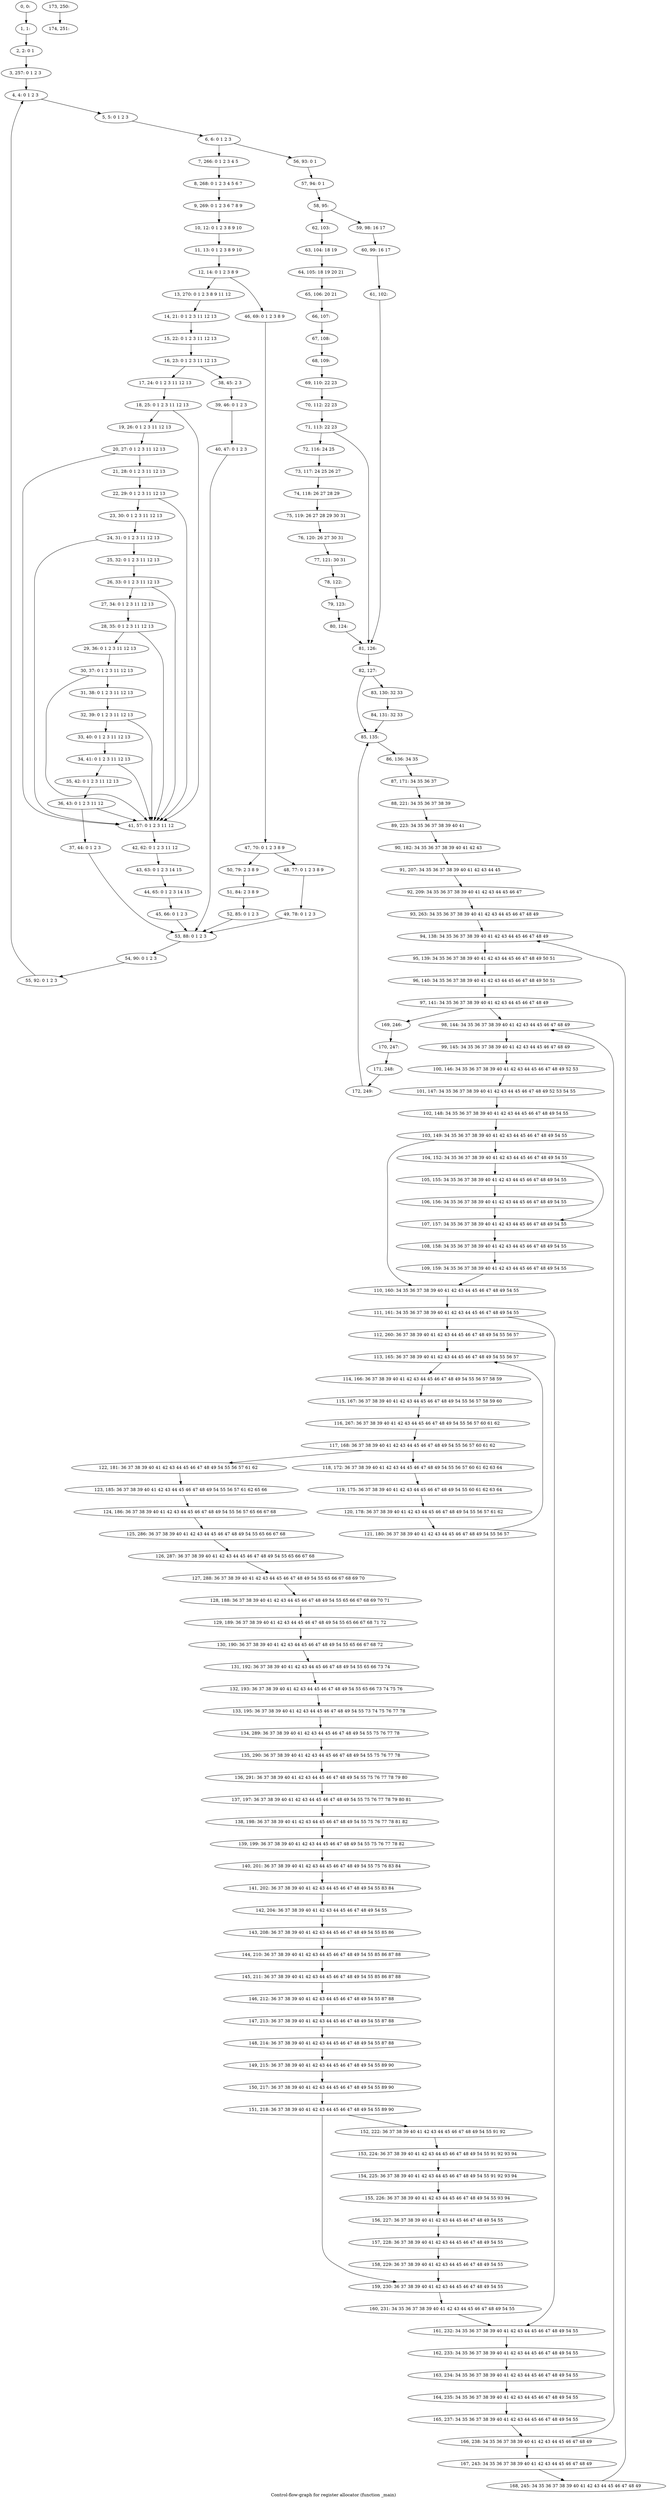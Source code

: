 digraph G {
graph [label="Control-flow-graph for register allocator (function _main)"]
0[label="0, 0: "];
1[label="1, 1: "];
2[label="2, 2: 0 1 "];
3[label="3, 257: 0 1 2 3 "];
4[label="4, 4: 0 1 2 3 "];
5[label="5, 5: 0 1 2 3 "];
6[label="6, 6: 0 1 2 3 "];
7[label="7, 266: 0 1 2 3 4 5 "];
8[label="8, 268: 0 1 2 3 4 5 6 7 "];
9[label="9, 269: 0 1 2 3 6 7 8 9 "];
10[label="10, 12: 0 1 2 3 8 9 10 "];
11[label="11, 13: 0 1 2 3 8 9 10 "];
12[label="12, 14: 0 1 2 3 8 9 "];
13[label="13, 270: 0 1 2 3 8 9 11 12 "];
14[label="14, 21: 0 1 2 3 11 12 13 "];
15[label="15, 22: 0 1 2 3 11 12 13 "];
16[label="16, 23: 0 1 2 3 11 12 13 "];
17[label="17, 24: 0 1 2 3 11 12 13 "];
18[label="18, 25: 0 1 2 3 11 12 13 "];
19[label="19, 26: 0 1 2 3 11 12 13 "];
20[label="20, 27: 0 1 2 3 11 12 13 "];
21[label="21, 28: 0 1 2 3 11 12 13 "];
22[label="22, 29: 0 1 2 3 11 12 13 "];
23[label="23, 30: 0 1 2 3 11 12 13 "];
24[label="24, 31: 0 1 2 3 11 12 13 "];
25[label="25, 32: 0 1 2 3 11 12 13 "];
26[label="26, 33: 0 1 2 3 11 12 13 "];
27[label="27, 34: 0 1 2 3 11 12 13 "];
28[label="28, 35: 0 1 2 3 11 12 13 "];
29[label="29, 36: 0 1 2 3 11 12 13 "];
30[label="30, 37: 0 1 2 3 11 12 13 "];
31[label="31, 38: 0 1 2 3 11 12 13 "];
32[label="32, 39: 0 1 2 3 11 12 13 "];
33[label="33, 40: 0 1 2 3 11 12 13 "];
34[label="34, 41: 0 1 2 3 11 12 13 "];
35[label="35, 42: 0 1 2 3 11 12 13 "];
36[label="36, 43: 0 1 2 3 11 12 "];
37[label="37, 44: 0 1 2 3 "];
38[label="38, 45: 2 3 "];
39[label="39, 46: 0 1 2 3 "];
40[label="40, 47: 0 1 2 3 "];
41[label="41, 57: 0 1 2 3 11 12 "];
42[label="42, 62: 0 1 2 3 11 12 "];
43[label="43, 63: 0 1 2 3 14 15 "];
44[label="44, 65: 0 1 2 3 14 15 "];
45[label="45, 66: 0 1 2 3 "];
46[label="46, 69: 0 1 2 3 8 9 "];
47[label="47, 70: 0 1 2 3 8 9 "];
48[label="48, 77: 0 1 2 3 8 9 "];
49[label="49, 78: 0 1 2 3 "];
50[label="50, 79: 2 3 8 9 "];
51[label="51, 84: 2 3 8 9 "];
52[label="52, 85: 0 1 2 3 "];
53[label="53, 88: 0 1 2 3 "];
54[label="54, 90: 0 1 2 3 "];
55[label="55, 92: 0 1 2 3 "];
56[label="56, 93: 0 1 "];
57[label="57, 94: 0 1 "];
58[label="58, 95: "];
59[label="59, 98: 16 17 "];
60[label="60, 99: 16 17 "];
61[label="61, 102: "];
62[label="62, 103: "];
63[label="63, 104: 18 19 "];
64[label="64, 105: 18 19 20 21 "];
65[label="65, 106: 20 21 "];
66[label="66, 107: "];
67[label="67, 108: "];
68[label="68, 109: "];
69[label="69, 110: 22 23 "];
70[label="70, 112: 22 23 "];
71[label="71, 113: 22 23 "];
72[label="72, 116: 24 25 "];
73[label="73, 117: 24 25 26 27 "];
74[label="74, 118: 26 27 28 29 "];
75[label="75, 119: 26 27 28 29 30 31 "];
76[label="76, 120: 26 27 30 31 "];
77[label="77, 121: 30 31 "];
78[label="78, 122: "];
79[label="79, 123: "];
80[label="80, 124: "];
81[label="81, 126: "];
82[label="82, 127: "];
83[label="83, 130: 32 33 "];
84[label="84, 131: 32 33 "];
85[label="85, 135: "];
86[label="86, 136: 34 35 "];
87[label="87, 171: 34 35 36 37 "];
88[label="88, 221: 34 35 36 37 38 39 "];
89[label="89, 223: 34 35 36 37 38 39 40 41 "];
90[label="90, 182: 34 35 36 37 38 39 40 41 42 43 "];
91[label="91, 207: 34 35 36 37 38 39 40 41 42 43 44 45 "];
92[label="92, 209: 34 35 36 37 38 39 40 41 42 43 44 45 46 47 "];
93[label="93, 263: 34 35 36 37 38 39 40 41 42 43 44 45 46 47 48 49 "];
94[label="94, 138: 34 35 36 37 38 39 40 41 42 43 44 45 46 47 48 49 "];
95[label="95, 139: 34 35 36 37 38 39 40 41 42 43 44 45 46 47 48 49 50 51 "];
96[label="96, 140: 34 35 36 37 38 39 40 41 42 43 44 45 46 47 48 49 50 51 "];
97[label="97, 141: 34 35 36 37 38 39 40 41 42 43 44 45 46 47 48 49 "];
98[label="98, 144: 34 35 36 37 38 39 40 41 42 43 44 45 46 47 48 49 "];
99[label="99, 145: 34 35 36 37 38 39 40 41 42 43 44 45 46 47 48 49 "];
100[label="100, 146: 34 35 36 37 38 39 40 41 42 43 44 45 46 47 48 49 52 53 "];
101[label="101, 147: 34 35 36 37 38 39 40 41 42 43 44 45 46 47 48 49 52 53 54 55 "];
102[label="102, 148: 34 35 36 37 38 39 40 41 42 43 44 45 46 47 48 49 54 55 "];
103[label="103, 149: 34 35 36 37 38 39 40 41 42 43 44 45 46 47 48 49 54 55 "];
104[label="104, 152: 34 35 36 37 38 39 40 41 42 43 44 45 46 47 48 49 54 55 "];
105[label="105, 155: 34 35 36 37 38 39 40 41 42 43 44 45 46 47 48 49 54 55 "];
106[label="106, 156: 34 35 36 37 38 39 40 41 42 43 44 45 46 47 48 49 54 55 "];
107[label="107, 157: 34 35 36 37 38 39 40 41 42 43 44 45 46 47 48 49 54 55 "];
108[label="108, 158: 34 35 36 37 38 39 40 41 42 43 44 45 46 47 48 49 54 55 "];
109[label="109, 159: 34 35 36 37 38 39 40 41 42 43 44 45 46 47 48 49 54 55 "];
110[label="110, 160: 34 35 36 37 38 39 40 41 42 43 44 45 46 47 48 49 54 55 "];
111[label="111, 161: 34 35 36 37 38 39 40 41 42 43 44 45 46 47 48 49 54 55 "];
112[label="112, 260: 36 37 38 39 40 41 42 43 44 45 46 47 48 49 54 55 56 57 "];
113[label="113, 165: 36 37 38 39 40 41 42 43 44 45 46 47 48 49 54 55 56 57 "];
114[label="114, 166: 36 37 38 39 40 41 42 43 44 45 46 47 48 49 54 55 56 57 58 59 "];
115[label="115, 167: 36 37 38 39 40 41 42 43 44 45 46 47 48 49 54 55 56 57 58 59 60 "];
116[label="116, 267: 36 37 38 39 40 41 42 43 44 45 46 47 48 49 54 55 56 57 60 61 62 "];
117[label="117, 168: 36 37 38 39 40 41 42 43 44 45 46 47 48 49 54 55 56 57 60 61 62 "];
118[label="118, 172: 36 37 38 39 40 41 42 43 44 45 46 47 48 49 54 55 56 57 60 61 62 63 64 "];
119[label="119, 175: 36 37 38 39 40 41 42 43 44 45 46 47 48 49 54 55 60 61 62 63 64 "];
120[label="120, 178: 36 37 38 39 40 41 42 43 44 45 46 47 48 49 54 55 56 57 61 62 "];
121[label="121, 180: 36 37 38 39 40 41 42 43 44 45 46 47 48 49 54 55 56 57 "];
122[label="122, 181: 36 37 38 39 40 41 42 43 44 45 46 47 48 49 54 55 56 57 61 62 "];
123[label="123, 185: 36 37 38 39 40 41 42 43 44 45 46 47 48 49 54 55 56 57 61 62 65 66 "];
124[label="124, 186: 36 37 38 39 40 41 42 43 44 45 46 47 48 49 54 55 56 57 65 66 67 68 "];
125[label="125, 286: 36 37 38 39 40 41 42 43 44 45 46 47 48 49 54 55 65 66 67 68 "];
126[label="126, 287: 36 37 38 39 40 41 42 43 44 45 46 47 48 49 54 55 65 66 67 68 "];
127[label="127, 288: 36 37 38 39 40 41 42 43 44 45 46 47 48 49 54 55 65 66 67 68 69 70 "];
128[label="128, 188: 36 37 38 39 40 41 42 43 44 45 46 47 48 49 54 55 65 66 67 68 69 70 71 "];
129[label="129, 189: 36 37 38 39 40 41 42 43 44 45 46 47 48 49 54 55 65 66 67 68 71 72 "];
130[label="130, 190: 36 37 38 39 40 41 42 43 44 45 46 47 48 49 54 55 65 66 67 68 72 "];
131[label="131, 192: 36 37 38 39 40 41 42 43 44 45 46 47 48 49 54 55 65 66 73 74 "];
132[label="132, 193: 36 37 38 39 40 41 42 43 44 45 46 47 48 49 54 55 65 66 73 74 75 76 "];
133[label="133, 195: 36 37 38 39 40 41 42 43 44 45 46 47 48 49 54 55 73 74 75 76 77 78 "];
134[label="134, 289: 36 37 38 39 40 41 42 43 44 45 46 47 48 49 54 55 75 76 77 78 "];
135[label="135, 290: 36 37 38 39 40 41 42 43 44 45 46 47 48 49 54 55 75 76 77 78 "];
136[label="136, 291: 36 37 38 39 40 41 42 43 44 45 46 47 48 49 54 55 75 76 77 78 79 80 "];
137[label="137, 197: 36 37 38 39 40 41 42 43 44 45 46 47 48 49 54 55 75 76 77 78 79 80 81 "];
138[label="138, 198: 36 37 38 39 40 41 42 43 44 45 46 47 48 49 54 55 75 76 77 78 81 82 "];
139[label="139, 199: 36 37 38 39 40 41 42 43 44 45 46 47 48 49 54 55 75 76 77 78 82 "];
140[label="140, 201: 36 37 38 39 40 41 42 43 44 45 46 47 48 49 54 55 75 76 83 84 "];
141[label="141, 202: 36 37 38 39 40 41 42 43 44 45 46 47 48 49 54 55 83 84 "];
142[label="142, 204: 36 37 38 39 40 41 42 43 44 45 46 47 48 49 54 55 "];
143[label="143, 208: 36 37 38 39 40 41 42 43 44 45 46 47 48 49 54 55 85 86 "];
144[label="144, 210: 36 37 38 39 40 41 42 43 44 45 46 47 48 49 54 55 85 86 87 88 "];
145[label="145, 211: 36 37 38 39 40 41 42 43 44 45 46 47 48 49 54 55 85 86 87 88 "];
146[label="146, 212: 36 37 38 39 40 41 42 43 44 45 46 47 48 49 54 55 87 88 "];
147[label="147, 213: 36 37 38 39 40 41 42 43 44 45 46 47 48 49 54 55 87 88 "];
148[label="148, 214: 36 37 38 39 40 41 42 43 44 45 46 47 48 49 54 55 87 88 "];
149[label="149, 215: 36 37 38 39 40 41 42 43 44 45 46 47 48 49 54 55 89 90 "];
150[label="150, 217: 36 37 38 39 40 41 42 43 44 45 46 47 48 49 54 55 89 90 "];
151[label="151, 218: 36 37 38 39 40 41 42 43 44 45 46 47 48 49 54 55 89 90 "];
152[label="152, 222: 36 37 38 39 40 41 42 43 44 45 46 47 48 49 54 55 91 92 "];
153[label="153, 224: 36 37 38 39 40 41 42 43 44 45 46 47 48 49 54 55 91 92 93 94 "];
154[label="154, 225: 36 37 38 39 40 41 42 43 44 45 46 47 48 49 54 55 91 92 93 94 "];
155[label="155, 226: 36 37 38 39 40 41 42 43 44 45 46 47 48 49 54 55 93 94 "];
156[label="156, 227: 36 37 38 39 40 41 42 43 44 45 46 47 48 49 54 55 "];
157[label="157, 228: 36 37 38 39 40 41 42 43 44 45 46 47 48 49 54 55 "];
158[label="158, 229: 36 37 38 39 40 41 42 43 44 45 46 47 48 49 54 55 "];
159[label="159, 230: 36 37 38 39 40 41 42 43 44 45 46 47 48 49 54 55 "];
160[label="160, 231: 34 35 36 37 38 39 40 41 42 43 44 45 46 47 48 49 54 55 "];
161[label="161, 232: 34 35 36 37 38 39 40 41 42 43 44 45 46 47 48 49 54 55 "];
162[label="162, 233: 34 35 36 37 38 39 40 41 42 43 44 45 46 47 48 49 54 55 "];
163[label="163, 234: 34 35 36 37 38 39 40 41 42 43 44 45 46 47 48 49 54 55 "];
164[label="164, 235: 34 35 36 37 38 39 40 41 42 43 44 45 46 47 48 49 54 55 "];
165[label="165, 237: 34 35 36 37 38 39 40 41 42 43 44 45 46 47 48 49 54 55 "];
166[label="166, 238: 34 35 36 37 38 39 40 41 42 43 44 45 46 47 48 49 "];
167[label="167, 243: 34 35 36 37 38 39 40 41 42 43 44 45 46 47 48 49 "];
168[label="168, 245: 34 35 36 37 38 39 40 41 42 43 44 45 46 47 48 49 "];
169[label="169, 246: "];
170[label="170, 247: "];
171[label="171, 248: "];
172[label="172, 249: "];
173[label="173, 250: "];
174[label="174, 251: "];
0->1 ;
1->2 ;
2->3 ;
3->4 ;
4->5 ;
5->6 ;
6->7 ;
6->56 ;
7->8 ;
8->9 ;
9->10 ;
10->11 ;
11->12 ;
12->13 ;
12->46 ;
13->14 ;
14->15 ;
15->16 ;
16->17 ;
16->38 ;
17->18 ;
18->19 ;
18->41 ;
19->20 ;
20->21 ;
20->41 ;
21->22 ;
22->23 ;
22->41 ;
23->24 ;
24->25 ;
24->41 ;
25->26 ;
26->27 ;
26->41 ;
27->28 ;
28->29 ;
28->41 ;
29->30 ;
30->31 ;
30->41 ;
31->32 ;
32->33 ;
32->41 ;
33->34 ;
34->35 ;
34->41 ;
35->36 ;
36->37 ;
36->41 ;
37->53 ;
38->39 ;
39->40 ;
40->53 ;
41->42 ;
42->43 ;
43->44 ;
44->45 ;
45->53 ;
46->47 ;
47->48 ;
47->50 ;
48->49 ;
49->53 ;
50->51 ;
51->52 ;
52->53 ;
53->54 ;
54->55 ;
55->4 ;
56->57 ;
57->58 ;
58->59 ;
58->62 ;
59->60 ;
60->61 ;
61->81 ;
62->63 ;
63->64 ;
64->65 ;
65->66 ;
66->67 ;
67->68 ;
68->69 ;
69->70 ;
70->71 ;
71->72 ;
71->81 ;
72->73 ;
73->74 ;
74->75 ;
75->76 ;
76->77 ;
77->78 ;
78->79 ;
79->80 ;
80->81 ;
81->82 ;
82->83 ;
82->85 ;
83->84 ;
84->85 ;
85->86 ;
86->87 ;
87->88 ;
88->89 ;
89->90 ;
90->91 ;
91->92 ;
92->93 ;
93->94 ;
94->95 ;
95->96 ;
96->97 ;
97->98 ;
97->169 ;
98->99 ;
99->100 ;
100->101 ;
101->102 ;
102->103 ;
103->104 ;
103->110 ;
104->105 ;
104->107 ;
105->106 ;
106->107 ;
107->108 ;
108->109 ;
109->110 ;
110->111 ;
111->112 ;
111->161 ;
112->113 ;
113->114 ;
114->115 ;
115->116 ;
116->117 ;
117->118 ;
117->122 ;
118->119 ;
119->120 ;
120->121 ;
121->113 ;
122->123 ;
123->124 ;
124->125 ;
125->126 ;
126->127 ;
127->128 ;
128->129 ;
129->130 ;
130->131 ;
131->132 ;
132->133 ;
133->134 ;
134->135 ;
135->136 ;
136->137 ;
137->138 ;
138->139 ;
139->140 ;
140->141 ;
141->142 ;
142->143 ;
143->144 ;
144->145 ;
145->146 ;
146->147 ;
147->148 ;
148->149 ;
149->150 ;
150->151 ;
151->152 ;
151->159 ;
152->153 ;
153->154 ;
154->155 ;
155->156 ;
156->157 ;
157->158 ;
158->159 ;
159->160 ;
160->161 ;
161->162 ;
162->163 ;
163->164 ;
164->165 ;
165->166 ;
166->167 ;
166->98 ;
167->168 ;
168->94 ;
169->170 ;
170->171 ;
171->172 ;
172->85 ;
173->174 ;
}
